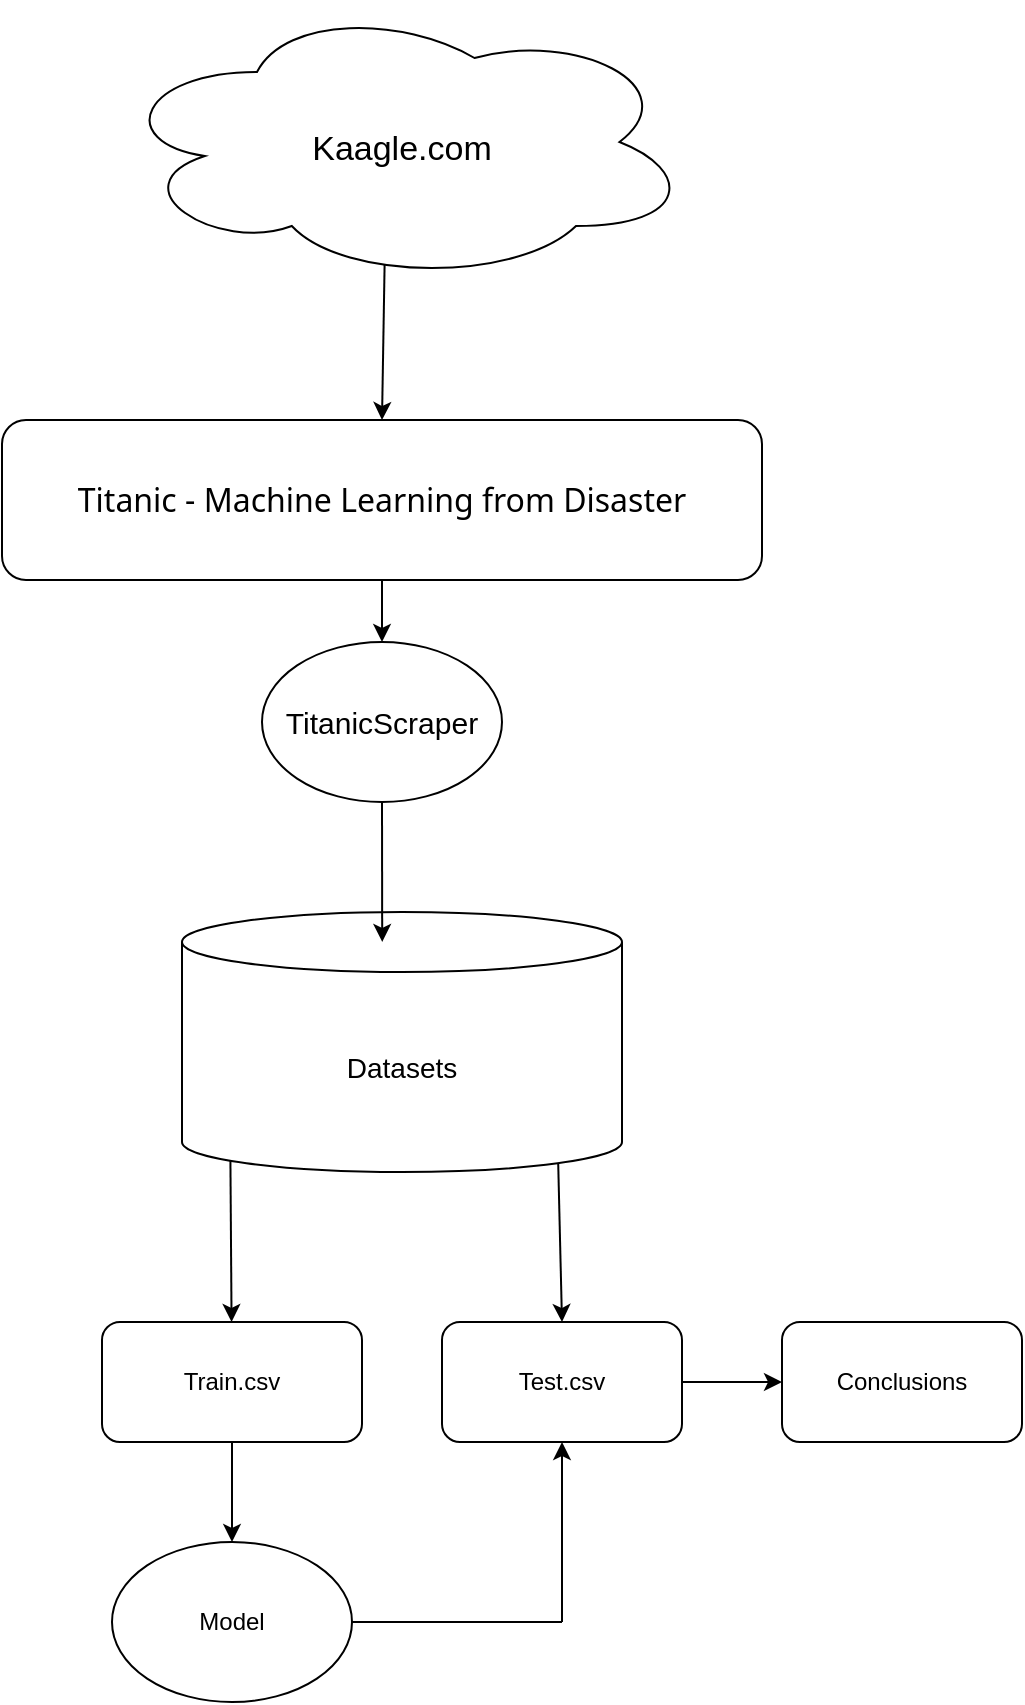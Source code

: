 <mxfile version="24.7.17">
  <diagram name="Página-1" id="8W3orzAq2vKqcyBzR6Lb">
    <mxGraphModel dx="1333" dy="847" grid="1" gridSize="10" guides="1" tooltips="1" connect="1" arrows="1" fold="1" page="1" pageScale="1" pageWidth="827" pageHeight="1169" math="0" shadow="0">
      <root>
        <mxCell id="0" />
        <mxCell id="1" parent="0" />
        <mxCell id="t6CagWGEyhnJGD9LPrKG-2" value="&lt;font style=&quot;font-size: 17px;&quot;&gt;Kaagle.com&lt;/font&gt;" style="ellipse;shape=cloud;whiteSpace=wrap;html=1;fontSize=27;" vertex="1" parent="1">
          <mxGeometry x="325" y="220" width="290" height="140" as="geometry" />
        </mxCell>
        <mxCell id="t6CagWGEyhnJGD9LPrKG-4" value="&lt;span style=&quot;font-size:12.0pt;line-height:&lt;br/&gt;115%;font-family:&amp;quot;Segoe UI&amp;quot;,&amp;quot;sans-serif&amp;quot;;mso-fareast-font-family:&amp;quot;Times New Roman&amp;quot;;&lt;br/&gt;color:#3366FF;mso-ansi-language:#0003;mso-fareast-language:ES;mso-bidi-language:&lt;br/&gt;AR-SA&quot; lang=&quot;ca&quot;&gt;Titanic - Machine Learning from Disaster&lt;/span&gt;" style="rounded=1;whiteSpace=wrap;html=1;" vertex="1" parent="1">
          <mxGeometry x="270" y="429" width="380" height="80" as="geometry" />
        </mxCell>
        <mxCell id="t6CagWGEyhnJGD9LPrKG-8" value="" style="endArrow=classic;html=1;rounded=0;entryX=0.5;entryY=0;entryDx=0;entryDy=0;exitX=0.47;exitY=0.938;exitDx=0;exitDy=0;exitPerimeter=0;" edge="1" parent="1" source="t6CagWGEyhnJGD9LPrKG-2" target="t6CagWGEyhnJGD9LPrKG-4">
          <mxGeometry width="50" height="50" relative="1" as="geometry">
            <mxPoint x="460" y="360" as="sourcePoint" />
            <mxPoint x="453" y="430" as="targetPoint" />
          </mxGeometry>
        </mxCell>
        <mxCell id="t6CagWGEyhnJGD9LPrKG-10" value="Train.csv" style="rounded=1;whiteSpace=wrap;html=1;" vertex="1" parent="1">
          <mxGeometry x="320" y="880" width="130" height="60" as="geometry" />
        </mxCell>
        <mxCell id="t6CagWGEyhnJGD9LPrKG-12" value="Test.csv" style="rounded=1;whiteSpace=wrap;html=1;" vertex="1" parent="1">
          <mxGeometry x="490" y="880" width="120" height="60" as="geometry" />
        </mxCell>
        <mxCell id="t6CagWGEyhnJGD9LPrKG-13" value="" style="endArrow=classic;html=1;rounded=0;" edge="1" parent="1" target="t6CagWGEyhnJGD9LPrKG-10">
          <mxGeometry width="50" height="50" relative="1" as="geometry">
            <mxPoint x="384" y="770" as="sourcePoint" />
            <mxPoint x="570" y="339" as="targetPoint" />
          </mxGeometry>
        </mxCell>
        <mxCell id="t6CagWGEyhnJGD9LPrKG-14" value="" style="endArrow=classic;html=1;rounded=0;exitX=0.855;exitY=1;exitDx=0;exitDy=-4.35;exitPerimeter=0;entryX=0.5;entryY=0;entryDx=0;entryDy=0;" edge="1" parent="1" source="t6CagWGEyhnJGD9LPrKG-18" target="t6CagWGEyhnJGD9LPrKG-12">
          <mxGeometry width="50" height="50" relative="1" as="geometry">
            <mxPoint x="557.9" y="509.0" as="sourcePoint" />
            <mxPoint x="590" y="337.64" as="targetPoint" />
          </mxGeometry>
        </mxCell>
        <mxCell id="t6CagWGEyhnJGD9LPrKG-18" value="&lt;font style=&quot;font-size: 14px;&quot;&gt;Datasets&lt;/font&gt;" style="shape=cylinder3;whiteSpace=wrap;html=1;boundedLbl=1;backgroundOutline=1;size=15;" vertex="1" parent="1">
          <mxGeometry x="360" y="675" width="220" height="130" as="geometry" />
        </mxCell>
        <mxCell id="t6CagWGEyhnJGD9LPrKG-21" value="TitanicScraper" style="ellipse;whiteSpace=wrap;html=1;fontSize=15;" vertex="1" parent="1">
          <mxGeometry x="400" y="540" width="120" height="80" as="geometry" />
        </mxCell>
        <mxCell id="t6CagWGEyhnJGD9LPrKG-22" value="" style="endArrow=classic;html=1;rounded=0;exitX=0.5;exitY=1;exitDx=0;exitDy=0;entryX=0.5;entryY=0;entryDx=0;entryDy=0;" edge="1" parent="1" source="t6CagWGEyhnJGD9LPrKG-4" target="t6CagWGEyhnJGD9LPrKG-21">
          <mxGeometry width="50" height="50" relative="1" as="geometry">
            <mxPoint x="520" y="480" as="sourcePoint" />
            <mxPoint x="570" y="430" as="targetPoint" />
          </mxGeometry>
        </mxCell>
        <mxCell id="t6CagWGEyhnJGD9LPrKG-23" value="" style="endArrow=classic;html=1;rounded=0;exitX=0.5;exitY=1;exitDx=0;exitDy=0;entryX=0.455;entryY=0.115;entryDx=0;entryDy=0;entryPerimeter=0;" edge="1" parent="1" source="t6CagWGEyhnJGD9LPrKG-21" target="t6CagWGEyhnJGD9LPrKG-18">
          <mxGeometry width="50" height="50" relative="1" as="geometry">
            <mxPoint x="520" y="480" as="sourcePoint" />
            <mxPoint x="540" y="620" as="targetPoint" />
          </mxGeometry>
        </mxCell>
        <mxCell id="t6CagWGEyhnJGD9LPrKG-24" value="Model" style="ellipse;whiteSpace=wrap;html=1;" vertex="1" parent="1">
          <mxGeometry x="325" y="990" width="120" height="80" as="geometry" />
        </mxCell>
        <mxCell id="t6CagWGEyhnJGD9LPrKG-25" value="" style="endArrow=classic;html=1;rounded=0;exitX=0.5;exitY=1;exitDx=0;exitDy=0;" edge="1" parent="1" source="t6CagWGEyhnJGD9LPrKG-10" target="t6CagWGEyhnJGD9LPrKG-24">
          <mxGeometry width="50" height="50" relative="1" as="geometry">
            <mxPoint x="520" y="880" as="sourcePoint" />
            <mxPoint x="570" y="830" as="targetPoint" />
          </mxGeometry>
        </mxCell>
        <mxCell id="t6CagWGEyhnJGD9LPrKG-26" value="" style="endArrow=none;html=1;rounded=0;" edge="1" parent="1">
          <mxGeometry width="50" height="50" relative="1" as="geometry">
            <mxPoint x="445" y="1030" as="sourcePoint" />
            <mxPoint x="550" y="1030" as="targetPoint" />
          </mxGeometry>
        </mxCell>
        <mxCell id="t6CagWGEyhnJGD9LPrKG-27" value="" style="endArrow=classic;html=1;rounded=0;entryX=0.5;entryY=1;entryDx=0;entryDy=0;" edge="1" parent="1" target="t6CagWGEyhnJGD9LPrKG-12">
          <mxGeometry width="50" height="50" relative="1" as="geometry">
            <mxPoint x="550" y="1030" as="sourcePoint" />
            <mxPoint x="570" y="830" as="targetPoint" />
          </mxGeometry>
        </mxCell>
        <mxCell id="t6CagWGEyhnJGD9LPrKG-28" value="" style="endArrow=classic;html=1;rounded=0;" edge="1" parent="1" target="t6CagWGEyhnJGD9LPrKG-29">
          <mxGeometry width="50" height="50" relative="1" as="geometry">
            <mxPoint x="610" y="910" as="sourcePoint" />
            <mxPoint x="660" y="910" as="targetPoint" />
          </mxGeometry>
        </mxCell>
        <mxCell id="t6CagWGEyhnJGD9LPrKG-29" value="Conclusions" style="rounded=1;whiteSpace=wrap;html=1;" vertex="1" parent="1">
          <mxGeometry x="660" y="880" width="120" height="60" as="geometry" />
        </mxCell>
      </root>
    </mxGraphModel>
  </diagram>
</mxfile>
